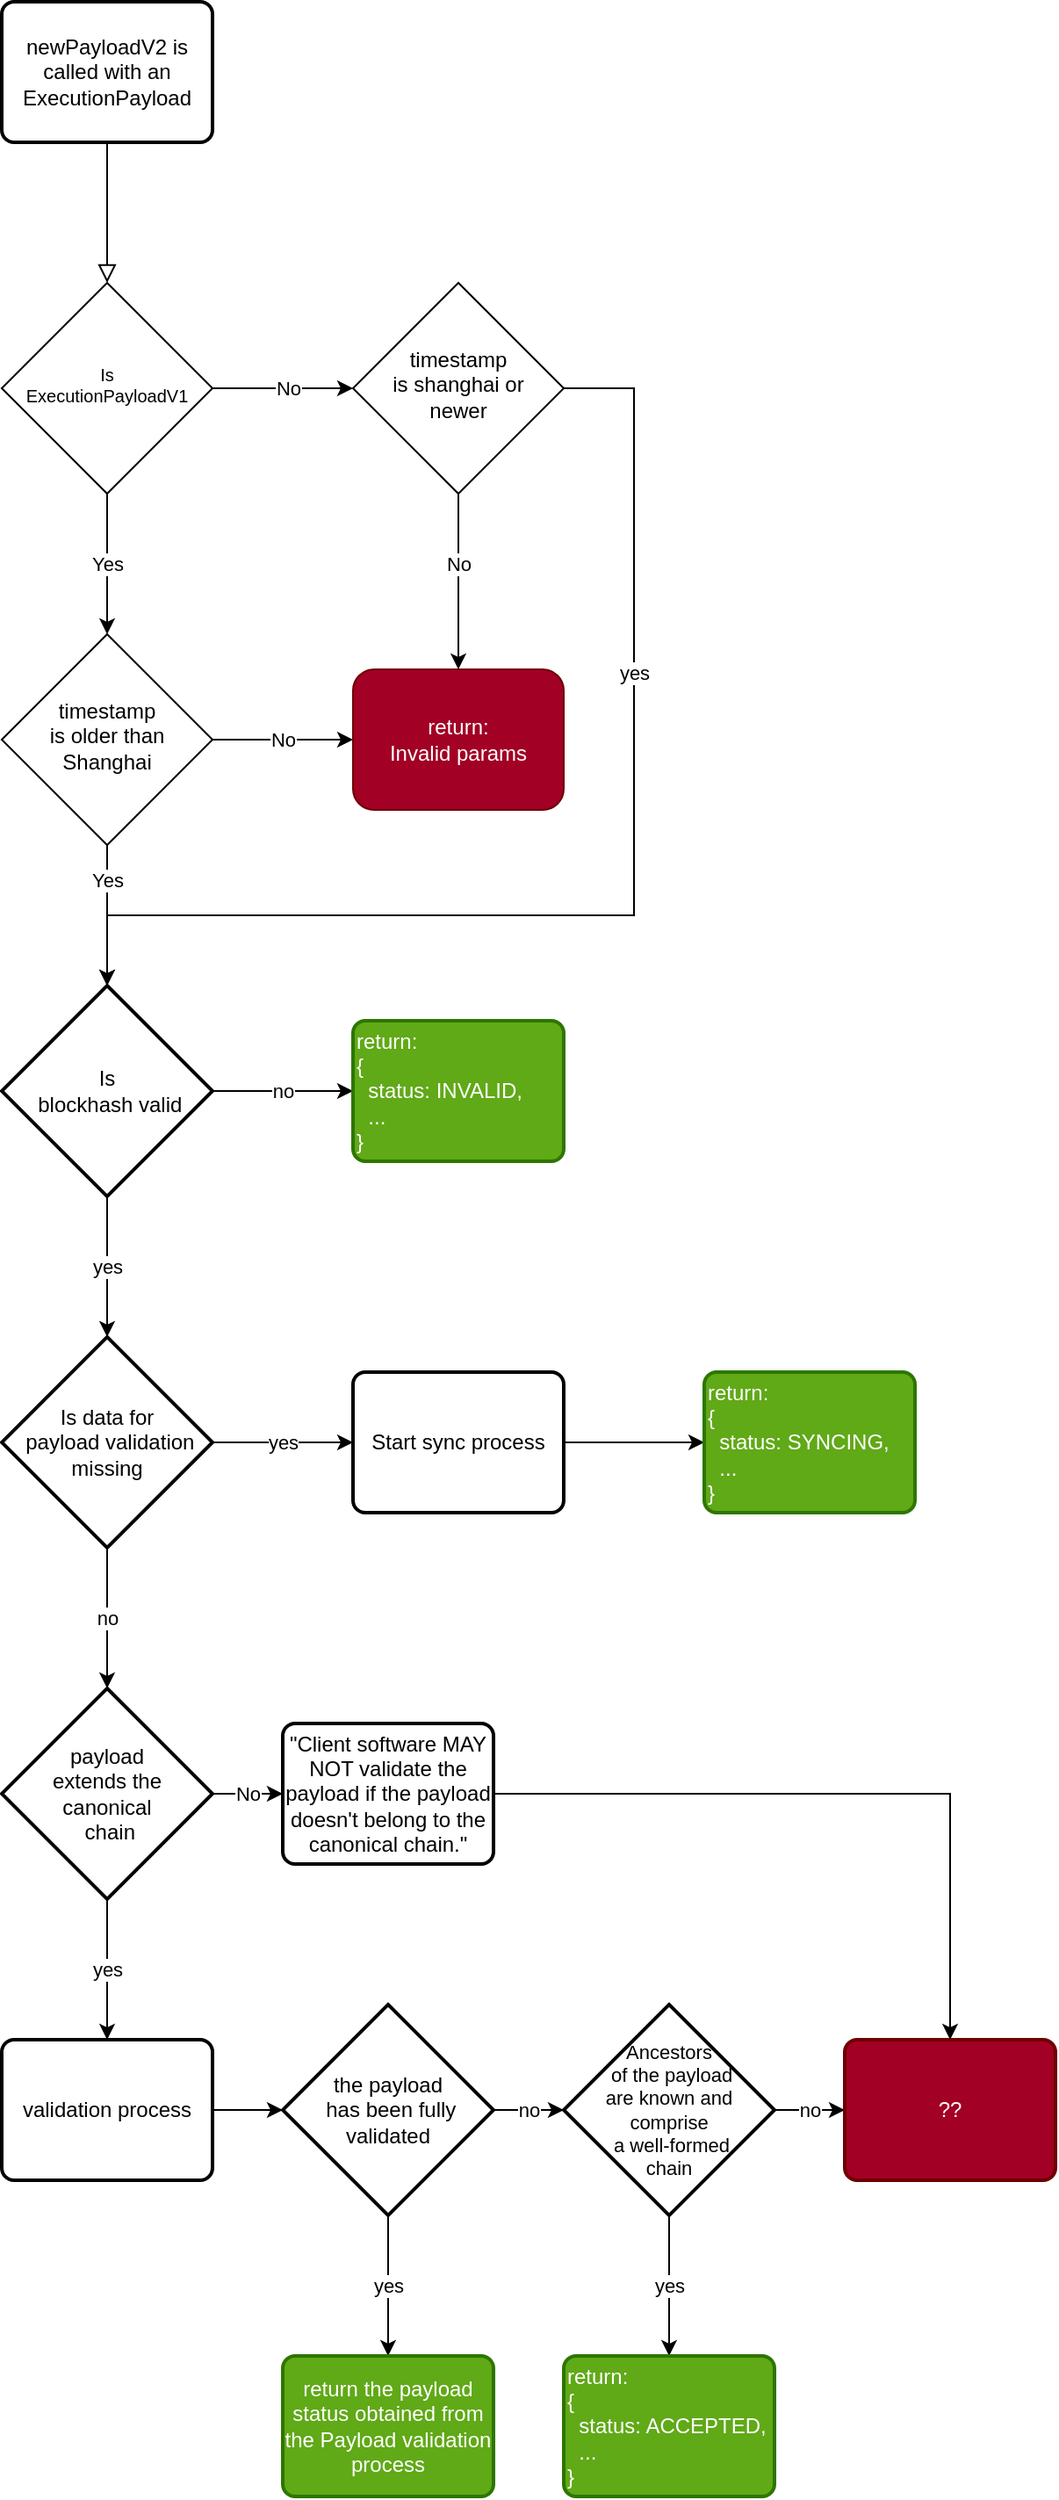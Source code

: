 <mxfile version="22.0.2" type="device">
  <diagram id="C5RBs43oDa-KdzZeNtuy" name="Page-1">
    <mxGraphModel dx="875" dy="1694" grid="1" gridSize="10" guides="1" tooltips="1" connect="1" arrows="1" fold="1" page="1" pageScale="1" pageWidth="827" pageHeight="1169" math="0" shadow="0">
      <root>
        <mxCell id="WIyWlLk6GJQsqaUBKTNV-0" />
        <mxCell id="WIyWlLk6GJQsqaUBKTNV-1" parent="WIyWlLk6GJQsqaUBKTNV-0" />
        <mxCell id="WIyWlLk6GJQsqaUBKTNV-2" value="" style="rounded=0;html=1;jettySize=auto;orthogonalLoop=1;fontSize=11;endArrow=block;endFill=0;endSize=8;strokeWidth=1;shadow=0;labelBackgroundColor=none;edgeStyle=orthogonalEdgeStyle;exitX=0.5;exitY=1;exitDx=0;exitDy=0;" parent="WIyWlLk6GJQsqaUBKTNV-1" source="i44IYbBsImKQ5c87Wk6A-1" target="WIyWlLk6GJQsqaUBKTNV-6" edge="1">
          <mxGeometry relative="1" as="geometry">
            <mxPoint x="200" y="120" as="sourcePoint" />
          </mxGeometry>
        </mxCell>
        <mxCell id="i44IYbBsImKQ5c87Wk6A-4" style="edgeStyle=orthogonalEdgeStyle;rounded=0;orthogonalLoop=1;jettySize=auto;html=1;exitX=1;exitY=0.5;exitDx=0;exitDy=0;entryX=0;entryY=0.5;entryDx=0;entryDy=0;" edge="1" parent="WIyWlLk6GJQsqaUBKTNV-1" source="WIyWlLk6GJQsqaUBKTNV-6" target="TtCGCrMldSAgcqoWj4-n-1">
          <mxGeometry relative="1" as="geometry" />
        </mxCell>
        <mxCell id="i44IYbBsImKQ5c87Wk6A-5" value="No" style="edgeLabel;html=1;align=center;verticalAlign=middle;resizable=0;points=[];" vertex="1" connectable="0" parent="i44IYbBsImKQ5c87Wk6A-4">
          <mxGeometry x="0.058" relative="1" as="geometry">
            <mxPoint as="offset" />
          </mxGeometry>
        </mxCell>
        <mxCell id="i44IYbBsImKQ5c87Wk6A-7" value="Yes" style="edgeStyle=orthogonalEdgeStyle;rounded=0;orthogonalLoop=1;jettySize=auto;html=1;" edge="1" parent="WIyWlLk6GJQsqaUBKTNV-1" source="WIyWlLk6GJQsqaUBKTNV-6" target="WIyWlLk6GJQsqaUBKTNV-10">
          <mxGeometry relative="1" as="geometry" />
        </mxCell>
        <mxCell id="WIyWlLk6GJQsqaUBKTNV-6" value="Is &lt;br style=&quot;font-size: 10px;&quot;&gt;ExecutionPayloadV1" style="rhombus;whiteSpace=wrap;html=1;shadow=0;fontFamily=Helvetica;fontSize=10;align=center;strokeWidth=1;spacing=6;spacingTop=-4;verticalAlign=middle;" parent="WIyWlLk6GJQsqaUBKTNV-1" vertex="1">
          <mxGeometry x="120" y="160" width="120" height="120" as="geometry" />
        </mxCell>
        <mxCell id="TtCGCrMldSAgcqoWj4-n-6" style="edgeStyle=orthogonalEdgeStyle;rounded=0;orthogonalLoop=1;jettySize=auto;html=1;entryX=0.5;entryY=0;entryDx=0;entryDy=0;entryPerimeter=0;exitX=0.5;exitY=1;exitDx=0;exitDy=0;" parent="WIyWlLk6GJQsqaUBKTNV-1" source="WIyWlLk6GJQsqaUBKTNV-10" target="TtCGCrMldSAgcqoWj4-n-10" edge="1">
          <mxGeometry relative="1" as="geometry">
            <mxPoint x="325" y="480" as="targetPoint" />
            <Array as="points">
              <mxPoint x="180" y="470" />
              <mxPoint x="180" y="470" />
            </Array>
          </mxGeometry>
        </mxCell>
        <mxCell id="TtCGCrMldSAgcqoWj4-n-9" value="Yes" style="edgeLabel;html=1;align=center;verticalAlign=middle;resizable=0;points=[];" parent="TtCGCrMldSAgcqoWj4-n-6" vertex="1" connectable="0">
          <mxGeometry x="0.051" y="-1" relative="1" as="geometry">
            <mxPoint x="1" y="-13" as="offset" />
          </mxGeometry>
        </mxCell>
        <mxCell id="i44IYbBsImKQ5c87Wk6A-6" value="No" style="edgeStyle=orthogonalEdgeStyle;rounded=0;orthogonalLoop=1;jettySize=auto;html=1;entryX=0;entryY=0.5;entryDx=0;entryDy=0;" edge="1" parent="WIyWlLk6GJQsqaUBKTNV-1" source="WIyWlLk6GJQsqaUBKTNV-10" target="TtCGCrMldSAgcqoWj4-n-2">
          <mxGeometry relative="1" as="geometry" />
        </mxCell>
        <mxCell id="WIyWlLk6GJQsqaUBKTNV-10" value="timestamp&lt;br style=&quot;font-size: 12px;&quot;&gt;is older than Shanghai" style="rhombus;whiteSpace=wrap;html=1;shadow=0;fontFamily=Helvetica;fontSize=12;align=center;strokeWidth=1;spacing=6;spacingTop=-4;" parent="WIyWlLk6GJQsqaUBKTNV-1" vertex="1">
          <mxGeometry x="120" y="360" width="120" height="120" as="geometry" />
        </mxCell>
        <mxCell id="TtCGCrMldSAgcqoWj4-n-3" value="" style="edgeStyle=orthogonalEdgeStyle;rounded=0;orthogonalLoop=1;jettySize=auto;html=1;" parent="WIyWlLk6GJQsqaUBKTNV-1" source="TtCGCrMldSAgcqoWj4-n-1" target="TtCGCrMldSAgcqoWj4-n-2" edge="1">
          <mxGeometry relative="1" as="geometry" />
        </mxCell>
        <mxCell id="TtCGCrMldSAgcqoWj4-n-4" value="No" style="edgeLabel;html=1;align=center;verticalAlign=middle;resizable=0;points=[];" parent="TtCGCrMldSAgcqoWj4-n-3" vertex="1" connectable="0">
          <mxGeometry x="-0.316" y="-1" relative="1" as="geometry">
            <mxPoint x="1" y="6" as="offset" />
          </mxGeometry>
        </mxCell>
        <mxCell id="TtCGCrMldSAgcqoWj4-n-7" value="yes" style="edgeStyle=orthogonalEdgeStyle;rounded=0;orthogonalLoop=1;jettySize=auto;html=1;entryX=0.5;entryY=0;entryDx=0;entryDy=0;entryPerimeter=0;exitX=1;exitY=0.5;exitDx=0;exitDy=0;" parent="WIyWlLk6GJQsqaUBKTNV-1" source="TtCGCrMldSAgcqoWj4-n-1" target="TtCGCrMldSAgcqoWj4-n-10" edge="1">
          <mxGeometry x="-0.406" relative="1" as="geometry">
            <mxPoint x="325" y="430" as="targetPoint" />
            <Array as="points">
              <mxPoint x="480" y="220" />
              <mxPoint x="480" y="520" />
              <mxPoint x="180" y="520" />
            </Array>
            <mxPoint as="offset" />
          </mxGeometry>
        </mxCell>
        <mxCell id="TtCGCrMldSAgcqoWj4-n-1" value="timestamp &lt;br style=&quot;font-size: 12px;&quot;&gt;is shanghai or newer" style="rhombus;whiteSpace=wrap;html=1;shadow=0;fontFamily=Helvetica;fontSize=12;align=center;strokeWidth=1;spacing=6;spacingTop=-4;" parent="WIyWlLk6GJQsqaUBKTNV-1" vertex="1">
          <mxGeometry x="320" y="160" width="120" height="120" as="geometry" />
        </mxCell>
        <mxCell id="TtCGCrMldSAgcqoWj4-n-2" value="return: &lt;br&gt;Invalid params" style="rounded=1;whiteSpace=wrap;html=1;fontSize=12;glass=0;strokeWidth=1;shadow=0;fillColor=#a20025;fontColor=#ffffff;strokeColor=#6F0000;" parent="WIyWlLk6GJQsqaUBKTNV-1" vertex="1">
          <mxGeometry x="320" y="380" width="120" height="80" as="geometry" />
        </mxCell>
        <mxCell id="TtCGCrMldSAgcqoWj4-n-12" value="no" style="edgeStyle=orthogonalEdgeStyle;rounded=0;orthogonalLoop=1;jettySize=auto;html=1;" parent="WIyWlLk6GJQsqaUBKTNV-1" source="TtCGCrMldSAgcqoWj4-n-10" target="TtCGCrMldSAgcqoWj4-n-11" edge="1">
          <mxGeometry relative="1" as="geometry" />
        </mxCell>
        <mxCell id="TtCGCrMldSAgcqoWj4-n-14" value="yes" style="edgeStyle=orthogonalEdgeStyle;rounded=0;orthogonalLoop=1;jettySize=auto;html=1;" parent="WIyWlLk6GJQsqaUBKTNV-1" source="TtCGCrMldSAgcqoWj4-n-10" target="TtCGCrMldSAgcqoWj4-n-13" edge="1">
          <mxGeometry relative="1" as="geometry" />
        </mxCell>
        <mxCell id="TtCGCrMldSAgcqoWj4-n-10" value="Is&lt;br&gt;&amp;nbsp;blockhash valid" style="strokeWidth=2;html=1;shape=mxgraph.flowchart.decision;whiteSpace=wrap;" parent="WIyWlLk6GJQsqaUBKTNV-1" vertex="1">
          <mxGeometry x="120" y="560" width="120" height="120" as="geometry" />
        </mxCell>
        <mxCell id="TtCGCrMldSAgcqoWj4-n-11" value="return:&lt;br&gt;&lt;div style=&quot;&quot;&gt;&lt;span style=&quot;background-color: initial;&quot;&gt;{&lt;/span&gt;&lt;/div&gt;&lt;div style=&quot;&quot;&gt;&lt;span style=&quot;background-color: initial;&quot;&gt;&amp;nbsp; status: INVALID,&lt;/span&gt;&lt;/div&gt;&lt;div style=&quot;&quot;&gt;&lt;span style=&quot;background-color: initial;&quot;&gt;&amp;nbsp; &lt;/span&gt;&lt;span style=&quot;background-color: initial;&quot;&gt;...&lt;/span&gt;&lt;/div&gt;&lt;div style=&quot;&quot;&gt;&lt;span style=&quot;background-color: initial;&quot;&gt;}&lt;/span&gt;&lt;/div&gt;" style="rounded=1;whiteSpace=wrap;html=1;absoluteArcSize=1;arcSize=14;strokeWidth=2;align=left;fillColor=#60a917;fontColor=#ffffff;strokeColor=#2D7600;" parent="WIyWlLk6GJQsqaUBKTNV-1" vertex="1">
          <mxGeometry x="320" y="580" width="120" height="80" as="geometry" />
        </mxCell>
        <mxCell id="TtCGCrMldSAgcqoWj4-n-16" value="yes" style="edgeStyle=orthogonalEdgeStyle;rounded=0;orthogonalLoop=1;jettySize=auto;html=1;" parent="WIyWlLk6GJQsqaUBKTNV-1" source="TtCGCrMldSAgcqoWj4-n-13" target="TtCGCrMldSAgcqoWj4-n-15" edge="1">
          <mxGeometry relative="1" as="geometry" />
        </mxCell>
        <mxCell id="TtCGCrMldSAgcqoWj4-n-21" value="no" style="edgeStyle=orthogonalEdgeStyle;rounded=0;orthogonalLoop=1;jettySize=auto;html=1;" parent="WIyWlLk6GJQsqaUBKTNV-1" source="TtCGCrMldSAgcqoWj4-n-13" target="TtCGCrMldSAgcqoWj4-n-20" edge="1">
          <mxGeometry relative="1" as="geometry" />
        </mxCell>
        <mxCell id="TtCGCrMldSAgcqoWj4-n-13" value="Is data for&lt;br&gt;&amp;nbsp;payload validation missing" style="strokeWidth=2;html=1;shape=mxgraph.flowchart.decision;whiteSpace=wrap;" parent="WIyWlLk6GJQsqaUBKTNV-1" vertex="1">
          <mxGeometry x="120" y="760" width="120" height="120" as="geometry" />
        </mxCell>
        <mxCell id="TtCGCrMldSAgcqoWj4-n-29" value="" style="edgeStyle=orthogonalEdgeStyle;rounded=0;orthogonalLoop=1;jettySize=auto;html=1;" parent="WIyWlLk6GJQsqaUBKTNV-1" source="TtCGCrMldSAgcqoWj4-n-15" target="TtCGCrMldSAgcqoWj4-n-28" edge="1">
          <mxGeometry relative="1" as="geometry" />
        </mxCell>
        <mxCell id="TtCGCrMldSAgcqoWj4-n-15" value="Start sync process" style="rounded=1;whiteSpace=wrap;html=1;absoluteArcSize=1;arcSize=14;strokeWidth=2;" parent="WIyWlLk6GJQsqaUBKTNV-1" vertex="1">
          <mxGeometry x="320" y="780" width="120" height="80" as="geometry" />
        </mxCell>
        <mxCell id="i44IYbBsImKQ5c87Wk6A-20" value="" style="edgeStyle=orthogonalEdgeStyle;rounded=0;orthogonalLoop=1;jettySize=auto;html=1;" edge="1" parent="WIyWlLk6GJQsqaUBKTNV-1" source="TtCGCrMldSAgcqoWj4-n-19" target="TtCGCrMldSAgcqoWj4-n-30">
          <mxGeometry relative="1" as="geometry" />
        </mxCell>
        <mxCell id="TtCGCrMldSAgcqoWj4-n-19" value="validation process" style="rounded=1;whiteSpace=wrap;html=1;absoluteArcSize=1;arcSize=14;strokeWidth=2;" parent="WIyWlLk6GJQsqaUBKTNV-1" vertex="1">
          <mxGeometry x="120" y="1160" width="120" height="80" as="geometry" />
        </mxCell>
        <mxCell id="TtCGCrMldSAgcqoWj4-n-22" value="yes" style="edgeStyle=orthogonalEdgeStyle;rounded=0;orthogonalLoop=1;jettySize=auto;html=1;" parent="WIyWlLk6GJQsqaUBKTNV-1" source="TtCGCrMldSAgcqoWj4-n-20" target="TtCGCrMldSAgcqoWj4-n-19" edge="1">
          <mxGeometry relative="1" as="geometry" />
        </mxCell>
        <mxCell id="i44IYbBsImKQ5c87Wk6A-22" value="No" style="edgeStyle=orthogonalEdgeStyle;rounded=0;orthogonalLoop=1;jettySize=auto;html=1;" edge="1" parent="WIyWlLk6GJQsqaUBKTNV-1" source="TtCGCrMldSAgcqoWj4-n-20" target="i44IYbBsImKQ5c87Wk6A-21">
          <mxGeometry relative="1" as="geometry" />
        </mxCell>
        <mxCell id="TtCGCrMldSAgcqoWj4-n-20" value="payload &lt;br&gt;extends the &lt;br&gt;canonical&lt;br&gt;&amp;nbsp;chain" style="strokeWidth=2;html=1;shape=mxgraph.flowchart.decision;whiteSpace=wrap;" parent="WIyWlLk6GJQsqaUBKTNV-1" vertex="1">
          <mxGeometry x="120" y="960" width="120" height="120" as="geometry" />
        </mxCell>
        <mxCell id="TtCGCrMldSAgcqoWj4-n-28" value="return:&lt;br&gt;{&lt;br&gt;&amp;nbsp; status: SYNCING,&lt;br&gt;&amp;nbsp; ...&lt;br&gt;}" style="rounded=1;whiteSpace=wrap;html=1;absoluteArcSize=1;arcSize=14;strokeWidth=2;align=left;fillColor=#60a917;fontColor=#ffffff;strokeColor=#2D7600;" parent="WIyWlLk6GJQsqaUBKTNV-1" vertex="1">
          <mxGeometry x="520" y="780" width="120" height="80" as="geometry" />
        </mxCell>
        <mxCell id="TtCGCrMldSAgcqoWj4-n-33" value="yes" style="edgeStyle=orthogonalEdgeStyle;rounded=0;orthogonalLoop=1;jettySize=auto;html=1;" parent="WIyWlLk6GJQsqaUBKTNV-1" source="TtCGCrMldSAgcqoWj4-n-30" target="TtCGCrMldSAgcqoWj4-n-32" edge="1">
          <mxGeometry relative="1" as="geometry" />
        </mxCell>
        <mxCell id="TtCGCrMldSAgcqoWj4-n-35" value="no" style="edgeStyle=orthogonalEdgeStyle;rounded=0;orthogonalLoop=1;jettySize=auto;html=1;entryX=0;entryY=0.5;entryDx=0;entryDy=0;entryPerimeter=0;" parent="WIyWlLk6GJQsqaUBKTNV-1" source="TtCGCrMldSAgcqoWj4-n-30" target="TtCGCrMldSAgcqoWj4-n-36" edge="1">
          <mxGeometry relative="1" as="geometry">
            <mxPoint x="695" y="1210" as="targetPoint" />
            <mxPoint as="offset" />
          </mxGeometry>
        </mxCell>
        <mxCell id="TtCGCrMldSAgcqoWj4-n-30" value="the payload&lt;br&gt;&amp;nbsp;has been fully validated" style="strokeWidth=2;html=1;shape=mxgraph.flowchart.decision;whiteSpace=wrap;" parent="WIyWlLk6GJQsqaUBKTNV-1" vertex="1">
          <mxGeometry x="280" y="1140" width="120" height="120" as="geometry" />
        </mxCell>
        <mxCell id="TtCGCrMldSAgcqoWj4-n-32" value="return the payload status obtained from the Payload validation process" style="rounded=1;whiteSpace=wrap;html=1;absoluteArcSize=1;arcSize=14;strokeWidth=2;fillColor=#60a917;fontColor=#ffffff;strokeColor=#2D7600;" parent="WIyWlLk6GJQsqaUBKTNV-1" vertex="1">
          <mxGeometry x="280" y="1340" width="120" height="80" as="geometry" />
        </mxCell>
        <mxCell id="TtCGCrMldSAgcqoWj4-n-38" value="yes" style="edgeStyle=orthogonalEdgeStyle;rounded=0;orthogonalLoop=1;jettySize=auto;html=1;" parent="WIyWlLk6GJQsqaUBKTNV-1" source="TtCGCrMldSAgcqoWj4-n-36" target="TtCGCrMldSAgcqoWj4-n-37" edge="1">
          <mxGeometry relative="1" as="geometry" />
        </mxCell>
        <mxCell id="TtCGCrMldSAgcqoWj4-n-40" value="no" style="edgeStyle=orthogonalEdgeStyle;rounded=0;orthogonalLoop=1;jettySize=auto;html=1;" parent="WIyWlLk6GJQsqaUBKTNV-1" source="TtCGCrMldSAgcqoWj4-n-36" target="TtCGCrMldSAgcqoWj4-n-39" edge="1">
          <mxGeometry relative="1" as="geometry" />
        </mxCell>
        <mxCell id="TtCGCrMldSAgcqoWj4-n-36" value="Ancestors&lt;br style=&quot;font-size: 11px;&quot;&gt;&amp;nbsp;of the payload &lt;br&gt;are known and comprise&lt;br&gt;&amp;nbsp;a well-formed &lt;br&gt;chain" style="strokeWidth=2;html=1;shape=mxgraph.flowchart.decision;whiteSpace=wrap;fontSize=11;" parent="WIyWlLk6GJQsqaUBKTNV-1" vertex="1">
          <mxGeometry x="440" y="1140" width="120" height="120" as="geometry" />
        </mxCell>
        <mxCell id="TtCGCrMldSAgcqoWj4-n-37" value="return: &lt;br&gt;{&lt;br&gt;&amp;nbsp; status: ACCEPTED,&amp;nbsp; &amp;nbsp; ...&lt;br&gt;}" style="rounded=1;whiteSpace=wrap;html=1;absoluteArcSize=1;arcSize=14;strokeWidth=2;align=left;fillColor=#60a917;fontColor=#ffffff;strokeColor=#2D7600;" parent="WIyWlLk6GJQsqaUBKTNV-1" vertex="1">
          <mxGeometry x="440" y="1340" width="120" height="80" as="geometry" />
        </mxCell>
        <mxCell id="TtCGCrMldSAgcqoWj4-n-39" value="??" style="rounded=1;whiteSpace=wrap;html=1;absoluteArcSize=1;arcSize=14;strokeWidth=2;fillColor=#a20025;fontColor=#ffffff;strokeColor=#6F0000;" parent="WIyWlLk6GJQsqaUBKTNV-1" vertex="1">
          <mxGeometry x="600" y="1160" width="120" height="80" as="geometry" />
        </mxCell>
        <mxCell id="i44IYbBsImKQ5c87Wk6A-1" value="&lt;span style=&quot;font-family: Helvetica; font-size: 12px; font-style: normal; font-variant-ligatures: normal; font-variant-caps: normal; font-weight: 400; letter-spacing: normal; orphans: 2; text-align: center; text-indent: 0px; text-transform: none; widows: 2; word-spacing: 0px; -webkit-text-stroke-width: 0px; text-decoration-thickness: initial; text-decoration-style: initial; text-decoration-color: initial; float: none; display: inline !important;&quot;&gt;newPayloadV2 is called with an ExecutionPayload&lt;/span&gt;" style="rounded=1;whiteSpace=wrap;html=1;absoluteArcSize=1;arcSize=14;strokeWidth=2;fontColor=default;labelBackgroundColor=none;" vertex="1" parent="WIyWlLk6GJQsqaUBKTNV-1">
          <mxGeometry x="120" width="120" height="80" as="geometry" />
        </mxCell>
        <mxCell id="i44IYbBsImKQ5c87Wk6A-23" style="edgeStyle=orthogonalEdgeStyle;rounded=0;orthogonalLoop=1;jettySize=auto;html=1;entryX=0.5;entryY=0;entryDx=0;entryDy=0;" edge="1" parent="WIyWlLk6GJQsqaUBKTNV-1" source="i44IYbBsImKQ5c87Wk6A-21" target="TtCGCrMldSAgcqoWj4-n-39">
          <mxGeometry relative="1" as="geometry" />
        </mxCell>
        <mxCell id="i44IYbBsImKQ5c87Wk6A-21" value="&quot;Client software MAY NOT validate the payload if the payload doesn&#39;t belong to the canonical chain.&quot;" style="rounded=1;whiteSpace=wrap;html=1;absoluteArcSize=1;arcSize=14;strokeWidth=2;" vertex="1" parent="WIyWlLk6GJQsqaUBKTNV-1">
          <mxGeometry x="280" y="980" width="120" height="80" as="geometry" />
        </mxCell>
      </root>
    </mxGraphModel>
  </diagram>
</mxfile>
